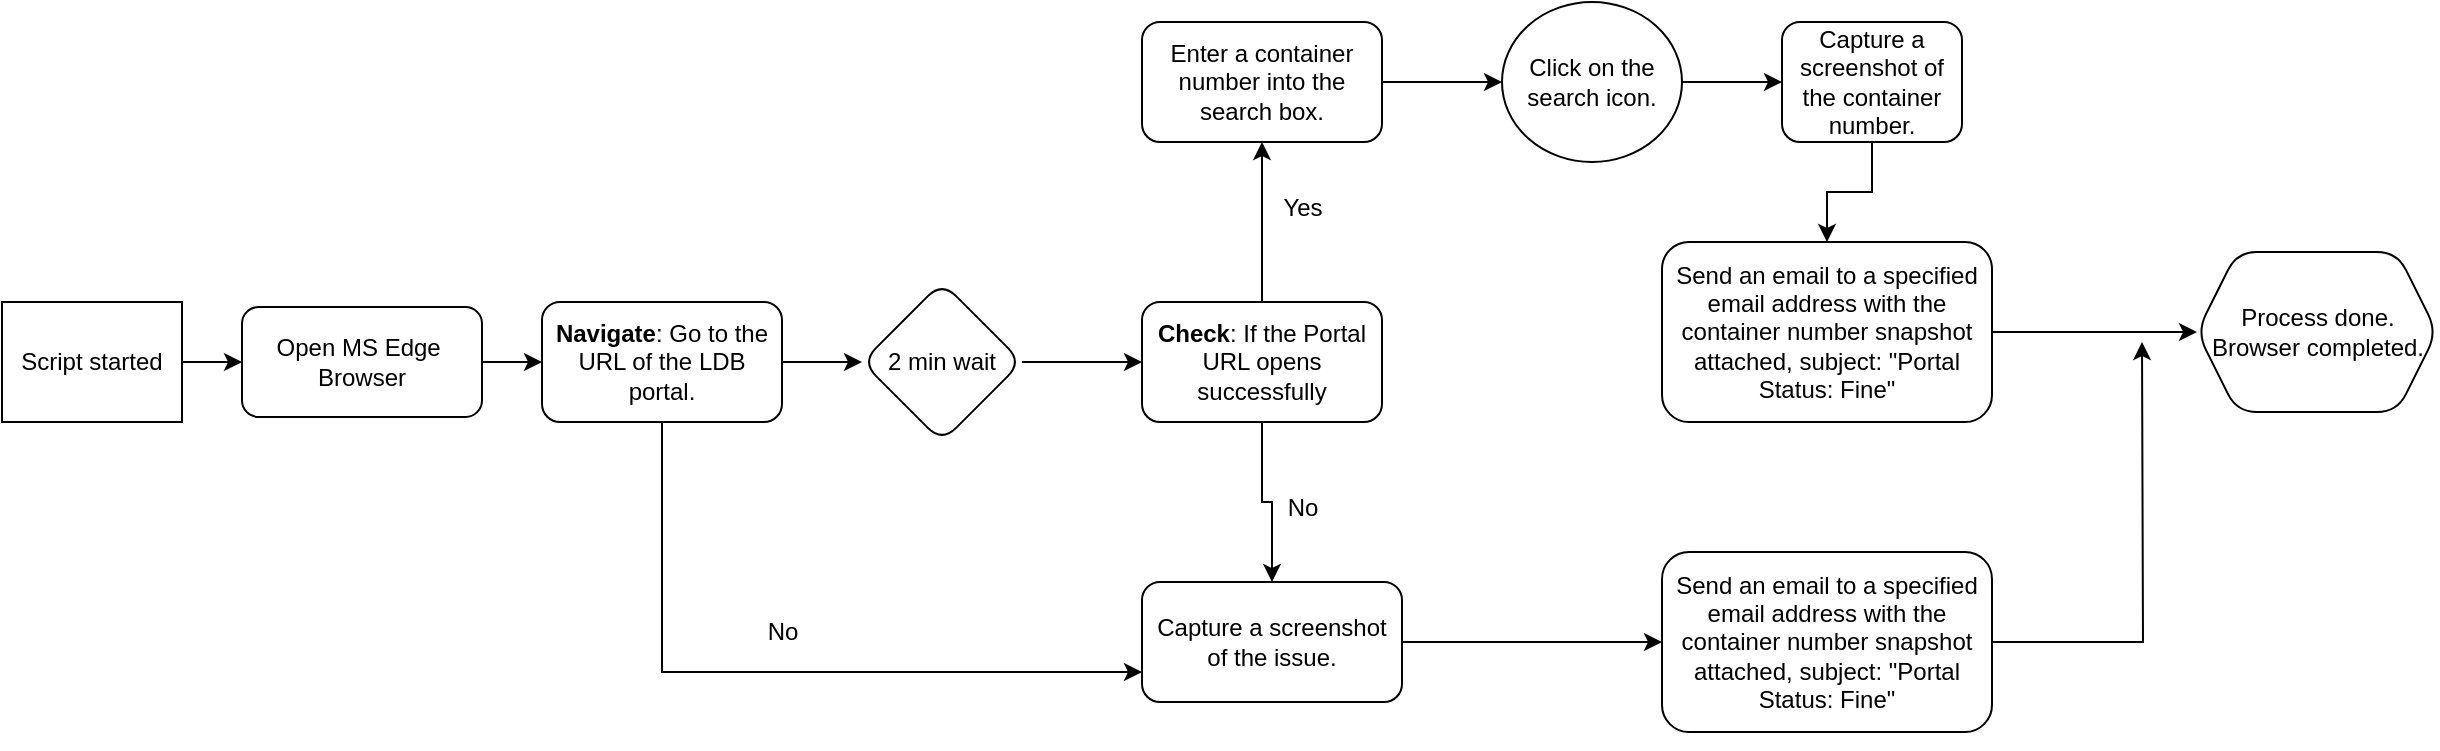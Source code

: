 <mxfile version="24.6.5" type="github" pages="2">
  <diagram name="Page-1" id="wRWRlWsPtbM9jv2gGUGF">
    <mxGraphModel dx="880" dy="434" grid="1" gridSize="10" guides="1" tooltips="1" connect="1" arrows="1" fold="1" page="1" pageScale="1" pageWidth="1169" pageHeight="826" background="none" math="0" shadow="0">
      <root>
        <mxCell id="0" />
        <mxCell id="1" parent="0" />
        <mxCell id="UXs836ZXgCYgGtbfoH34-2" style="edgeStyle=orthogonalEdgeStyle;rounded=0;orthogonalLoop=1;jettySize=auto;html=1;exitX=1;exitY=0.5;exitDx=0;exitDy=0;entryX=0;entryY=0.5;entryDx=0;entryDy=0;" edge="1" parent="1" source="88Ed4PIqy-xApXGpvT7Q-1" target="88Ed4PIqy-xApXGpvT7Q-3">
          <mxGeometry relative="1" as="geometry" />
        </mxCell>
        <mxCell id="88Ed4PIqy-xApXGpvT7Q-1" value="Script started" style="rounded=0;whiteSpace=wrap;html=1;" vertex="1" parent="1">
          <mxGeometry x="50" y="240" width="90" height="60" as="geometry" />
        </mxCell>
        <mxCell id="88Ed4PIqy-xApXGpvT7Q-5" value="" style="edgeStyle=orthogonalEdgeStyle;rounded=0;orthogonalLoop=1;jettySize=auto;html=1;" edge="1" parent="1" source="88Ed4PIqy-xApXGpvT7Q-3" target="88Ed4PIqy-xApXGpvT7Q-4">
          <mxGeometry relative="1" as="geometry" />
        </mxCell>
        <mxCell id="88Ed4PIqy-xApXGpvT7Q-3" value="Open MS Edge&amp;nbsp;&lt;div&gt;Browser&lt;/div&gt;" style="rounded=1;whiteSpace=wrap;html=1;" vertex="1" parent="1">
          <mxGeometry x="170" y="242.5" width="120" height="55" as="geometry" />
        </mxCell>
        <mxCell id="88Ed4PIqy-xApXGpvT7Q-7" value="" style="edgeStyle=orthogonalEdgeStyle;rounded=0;orthogonalLoop=1;jettySize=auto;html=1;" edge="1" parent="1" source="88Ed4PIqy-xApXGpvT7Q-4" target="88Ed4PIqy-xApXGpvT7Q-6">
          <mxGeometry relative="1" as="geometry" />
        </mxCell>
        <mxCell id="88Ed4PIqy-xApXGpvT7Q-39" style="edgeStyle=orthogonalEdgeStyle;rounded=0;orthogonalLoop=1;jettySize=auto;html=1;exitX=0.5;exitY=1;exitDx=0;exitDy=0;entryX=0;entryY=0.75;entryDx=0;entryDy=0;" edge="1" parent="1" source="88Ed4PIqy-xApXGpvT7Q-4" target="88Ed4PIqy-xApXGpvT7Q-12">
          <mxGeometry relative="1" as="geometry" />
        </mxCell>
        <mxCell id="88Ed4PIqy-xApXGpvT7Q-4" value="&lt;strong&gt;Navigate&lt;/strong&gt;: Go to the URL of the LDB portal." style="whiteSpace=wrap;html=1;rounded=1;" vertex="1" parent="1">
          <mxGeometry x="320" y="240" width="120" height="60" as="geometry" />
        </mxCell>
        <mxCell id="88Ed4PIqy-xApXGpvT7Q-9" value="" style="edgeStyle=orthogonalEdgeStyle;rounded=0;orthogonalLoop=1;jettySize=auto;html=1;" edge="1" parent="1" source="88Ed4PIqy-xApXGpvT7Q-6" target="88Ed4PIqy-xApXGpvT7Q-8">
          <mxGeometry relative="1" as="geometry" />
        </mxCell>
        <mxCell id="88Ed4PIqy-xApXGpvT7Q-6" value="2 min wait" style="rhombus;whiteSpace=wrap;html=1;rounded=1;" vertex="1" parent="1">
          <mxGeometry x="480" y="230" width="80" height="80" as="geometry" />
        </mxCell>
        <mxCell id="88Ed4PIqy-xApXGpvT7Q-11" value="" style="edgeStyle=orthogonalEdgeStyle;rounded=0;orthogonalLoop=1;jettySize=auto;html=1;" edge="1" parent="1" source="88Ed4PIqy-xApXGpvT7Q-8" target="88Ed4PIqy-xApXGpvT7Q-10">
          <mxGeometry relative="1" as="geometry" />
        </mxCell>
        <mxCell id="88Ed4PIqy-xApXGpvT7Q-13" value="" style="edgeStyle=orthogonalEdgeStyle;rounded=0;orthogonalLoop=1;jettySize=auto;html=1;" edge="1" parent="1" source="88Ed4PIqy-xApXGpvT7Q-8" target="88Ed4PIqy-xApXGpvT7Q-12">
          <mxGeometry relative="1" as="geometry" />
        </mxCell>
        <mxCell id="88Ed4PIqy-xApXGpvT7Q-8" value="&lt;strong&gt;Check&lt;/strong&gt;: If the Portal URL opens successfully" style="whiteSpace=wrap;html=1;rounded=1;" vertex="1" parent="1">
          <mxGeometry x="620" y="240" width="120" height="60" as="geometry" />
        </mxCell>
        <mxCell id="88Ed4PIqy-xApXGpvT7Q-16" value="" style="edgeStyle=orthogonalEdgeStyle;rounded=0;orthogonalLoop=1;jettySize=auto;html=1;" edge="1" parent="1" source="88Ed4PIqy-xApXGpvT7Q-10" target="88Ed4PIqy-xApXGpvT7Q-15">
          <mxGeometry relative="1" as="geometry" />
        </mxCell>
        <mxCell id="88Ed4PIqy-xApXGpvT7Q-10" value="Enter a container number into the search box." style="whiteSpace=wrap;html=1;rounded=1;" vertex="1" parent="1">
          <mxGeometry x="620" y="100" width="120" height="60" as="geometry" />
        </mxCell>
        <mxCell id="88Ed4PIqy-xApXGpvT7Q-32" style="edgeStyle=orthogonalEdgeStyle;rounded=0;orthogonalLoop=1;jettySize=auto;html=1;entryX=0;entryY=0.5;entryDx=0;entryDy=0;" edge="1" parent="1" source="88Ed4PIqy-xApXGpvT7Q-12" target="88Ed4PIqy-xApXGpvT7Q-30">
          <mxGeometry relative="1" as="geometry" />
        </mxCell>
        <mxCell id="88Ed4PIqy-xApXGpvT7Q-12" value="Capture a screenshot of the issue." style="whiteSpace=wrap;html=1;rounded=1;" vertex="1" parent="1">
          <mxGeometry x="620" y="380" width="130" height="60" as="geometry" />
        </mxCell>
        <mxCell id="88Ed4PIqy-xApXGpvT7Q-14" value="Yes" style="text;html=1;align=center;verticalAlign=middle;resizable=0;points=[];autosize=1;strokeColor=none;fillColor=none;" vertex="1" parent="1">
          <mxGeometry x="680" y="178" width="40" height="30" as="geometry" />
        </mxCell>
        <mxCell id="88Ed4PIqy-xApXGpvT7Q-18" value="" style="edgeStyle=orthogonalEdgeStyle;rounded=0;orthogonalLoop=1;jettySize=auto;html=1;" edge="1" parent="1" source="88Ed4PIqy-xApXGpvT7Q-15" target="88Ed4PIqy-xApXGpvT7Q-17">
          <mxGeometry relative="1" as="geometry" />
        </mxCell>
        <mxCell id="88Ed4PIqy-xApXGpvT7Q-15" value="Click on the search icon." style="ellipse;whiteSpace=wrap;html=1;rounded=1;" vertex="1" parent="1">
          <mxGeometry x="800" y="90" width="90" height="80" as="geometry" />
        </mxCell>
        <mxCell id="88Ed4PIqy-xApXGpvT7Q-22" value="" style="edgeStyle=orthogonalEdgeStyle;rounded=0;orthogonalLoop=1;jettySize=auto;html=1;" edge="1" parent="1" source="88Ed4PIqy-xApXGpvT7Q-17" target="88Ed4PIqy-xApXGpvT7Q-21">
          <mxGeometry relative="1" as="geometry" />
        </mxCell>
        <mxCell id="88Ed4PIqy-xApXGpvT7Q-17" value="Capture a screenshot of the container number." style="whiteSpace=wrap;html=1;rounded=1;glass=0;" vertex="1" parent="1">
          <mxGeometry x="940" y="100" width="90" height="60" as="geometry" />
        </mxCell>
        <mxCell id="88Ed4PIqy-xApXGpvT7Q-24" value="" style="edgeStyle=orthogonalEdgeStyle;rounded=0;orthogonalLoop=1;jettySize=auto;html=1;" edge="1" parent="1" source="88Ed4PIqy-xApXGpvT7Q-21" target="88Ed4PIqy-xApXGpvT7Q-23">
          <mxGeometry relative="1" as="geometry" />
        </mxCell>
        <mxCell id="88Ed4PIqy-xApXGpvT7Q-21" value="Send an email to a specified email address with the container number snapshot attached, subject: &quot;Portal Status: Fine&quot;" style="rounded=1;whiteSpace=wrap;html=1;glass=0;" vertex="1" parent="1">
          <mxGeometry x="880" y="210" width="165" height="90" as="geometry" />
        </mxCell>
        <mxCell id="88Ed4PIqy-xApXGpvT7Q-23" value="Process done.&lt;div&gt;Browser completed.&lt;/div&gt;" style="shape=hexagon;perimeter=hexagonPerimeter2;whiteSpace=wrap;html=1;fixedSize=1;rounded=1;glass=0;" vertex="1" parent="1">
          <mxGeometry x="1147.5" y="215" width="120" height="80" as="geometry" />
        </mxCell>
        <mxCell id="88Ed4PIqy-xApXGpvT7Q-25" value="No" style="text;html=1;align=center;verticalAlign=middle;resizable=0;points=[];autosize=1;strokeColor=none;fillColor=none;" vertex="1" parent="1">
          <mxGeometry x="680" y="328" width="40" height="30" as="geometry" />
        </mxCell>
        <mxCell id="88Ed4PIqy-xApXGpvT7Q-34" style="edgeStyle=orthogonalEdgeStyle;rounded=0;orthogonalLoop=1;jettySize=auto;html=1;" edge="1" parent="1" source="88Ed4PIqy-xApXGpvT7Q-30">
          <mxGeometry relative="1" as="geometry">
            <mxPoint x="1120" y="260" as="targetPoint" />
          </mxGeometry>
        </mxCell>
        <mxCell id="88Ed4PIqy-xApXGpvT7Q-30" value="Send an email to a specified email address with the container number snapshot attached, subject: &quot;Portal Status: Fine&quot;" style="rounded=1;whiteSpace=wrap;html=1;glass=0;" vertex="1" parent="1">
          <mxGeometry x="880" y="365" width="165" height="90" as="geometry" />
        </mxCell>
        <mxCell id="88Ed4PIqy-xApXGpvT7Q-33" style="edgeStyle=orthogonalEdgeStyle;rounded=0;orthogonalLoop=1;jettySize=auto;html=1;exitX=0.5;exitY=1;exitDx=0;exitDy=0;" edge="1" parent="1" source="88Ed4PIqy-xApXGpvT7Q-30" target="88Ed4PIqy-xApXGpvT7Q-30">
          <mxGeometry relative="1" as="geometry" />
        </mxCell>
        <mxCell id="88Ed4PIqy-xApXGpvT7Q-40" value="No" style="text;html=1;align=center;verticalAlign=middle;resizable=0;points=[];autosize=1;strokeColor=none;fillColor=none;" vertex="1" parent="1">
          <mxGeometry x="420" y="390" width="40" height="30" as="geometry" />
        </mxCell>
      </root>
    </mxGraphModel>
  </diagram>
  <diagram id="9MvZjvQa5_LVzMz9xHpw" name="Page-2">
    <mxGraphModel grid="1" page="1" gridSize="10" guides="1" tooltips="1" connect="1" arrows="1" fold="1" pageScale="1" pageWidth="850" pageHeight="1100" math="0" shadow="0">
      <root>
        <mxCell id="0" />
        <mxCell id="1" parent="0" />
      </root>
    </mxGraphModel>
  </diagram>
</mxfile>
